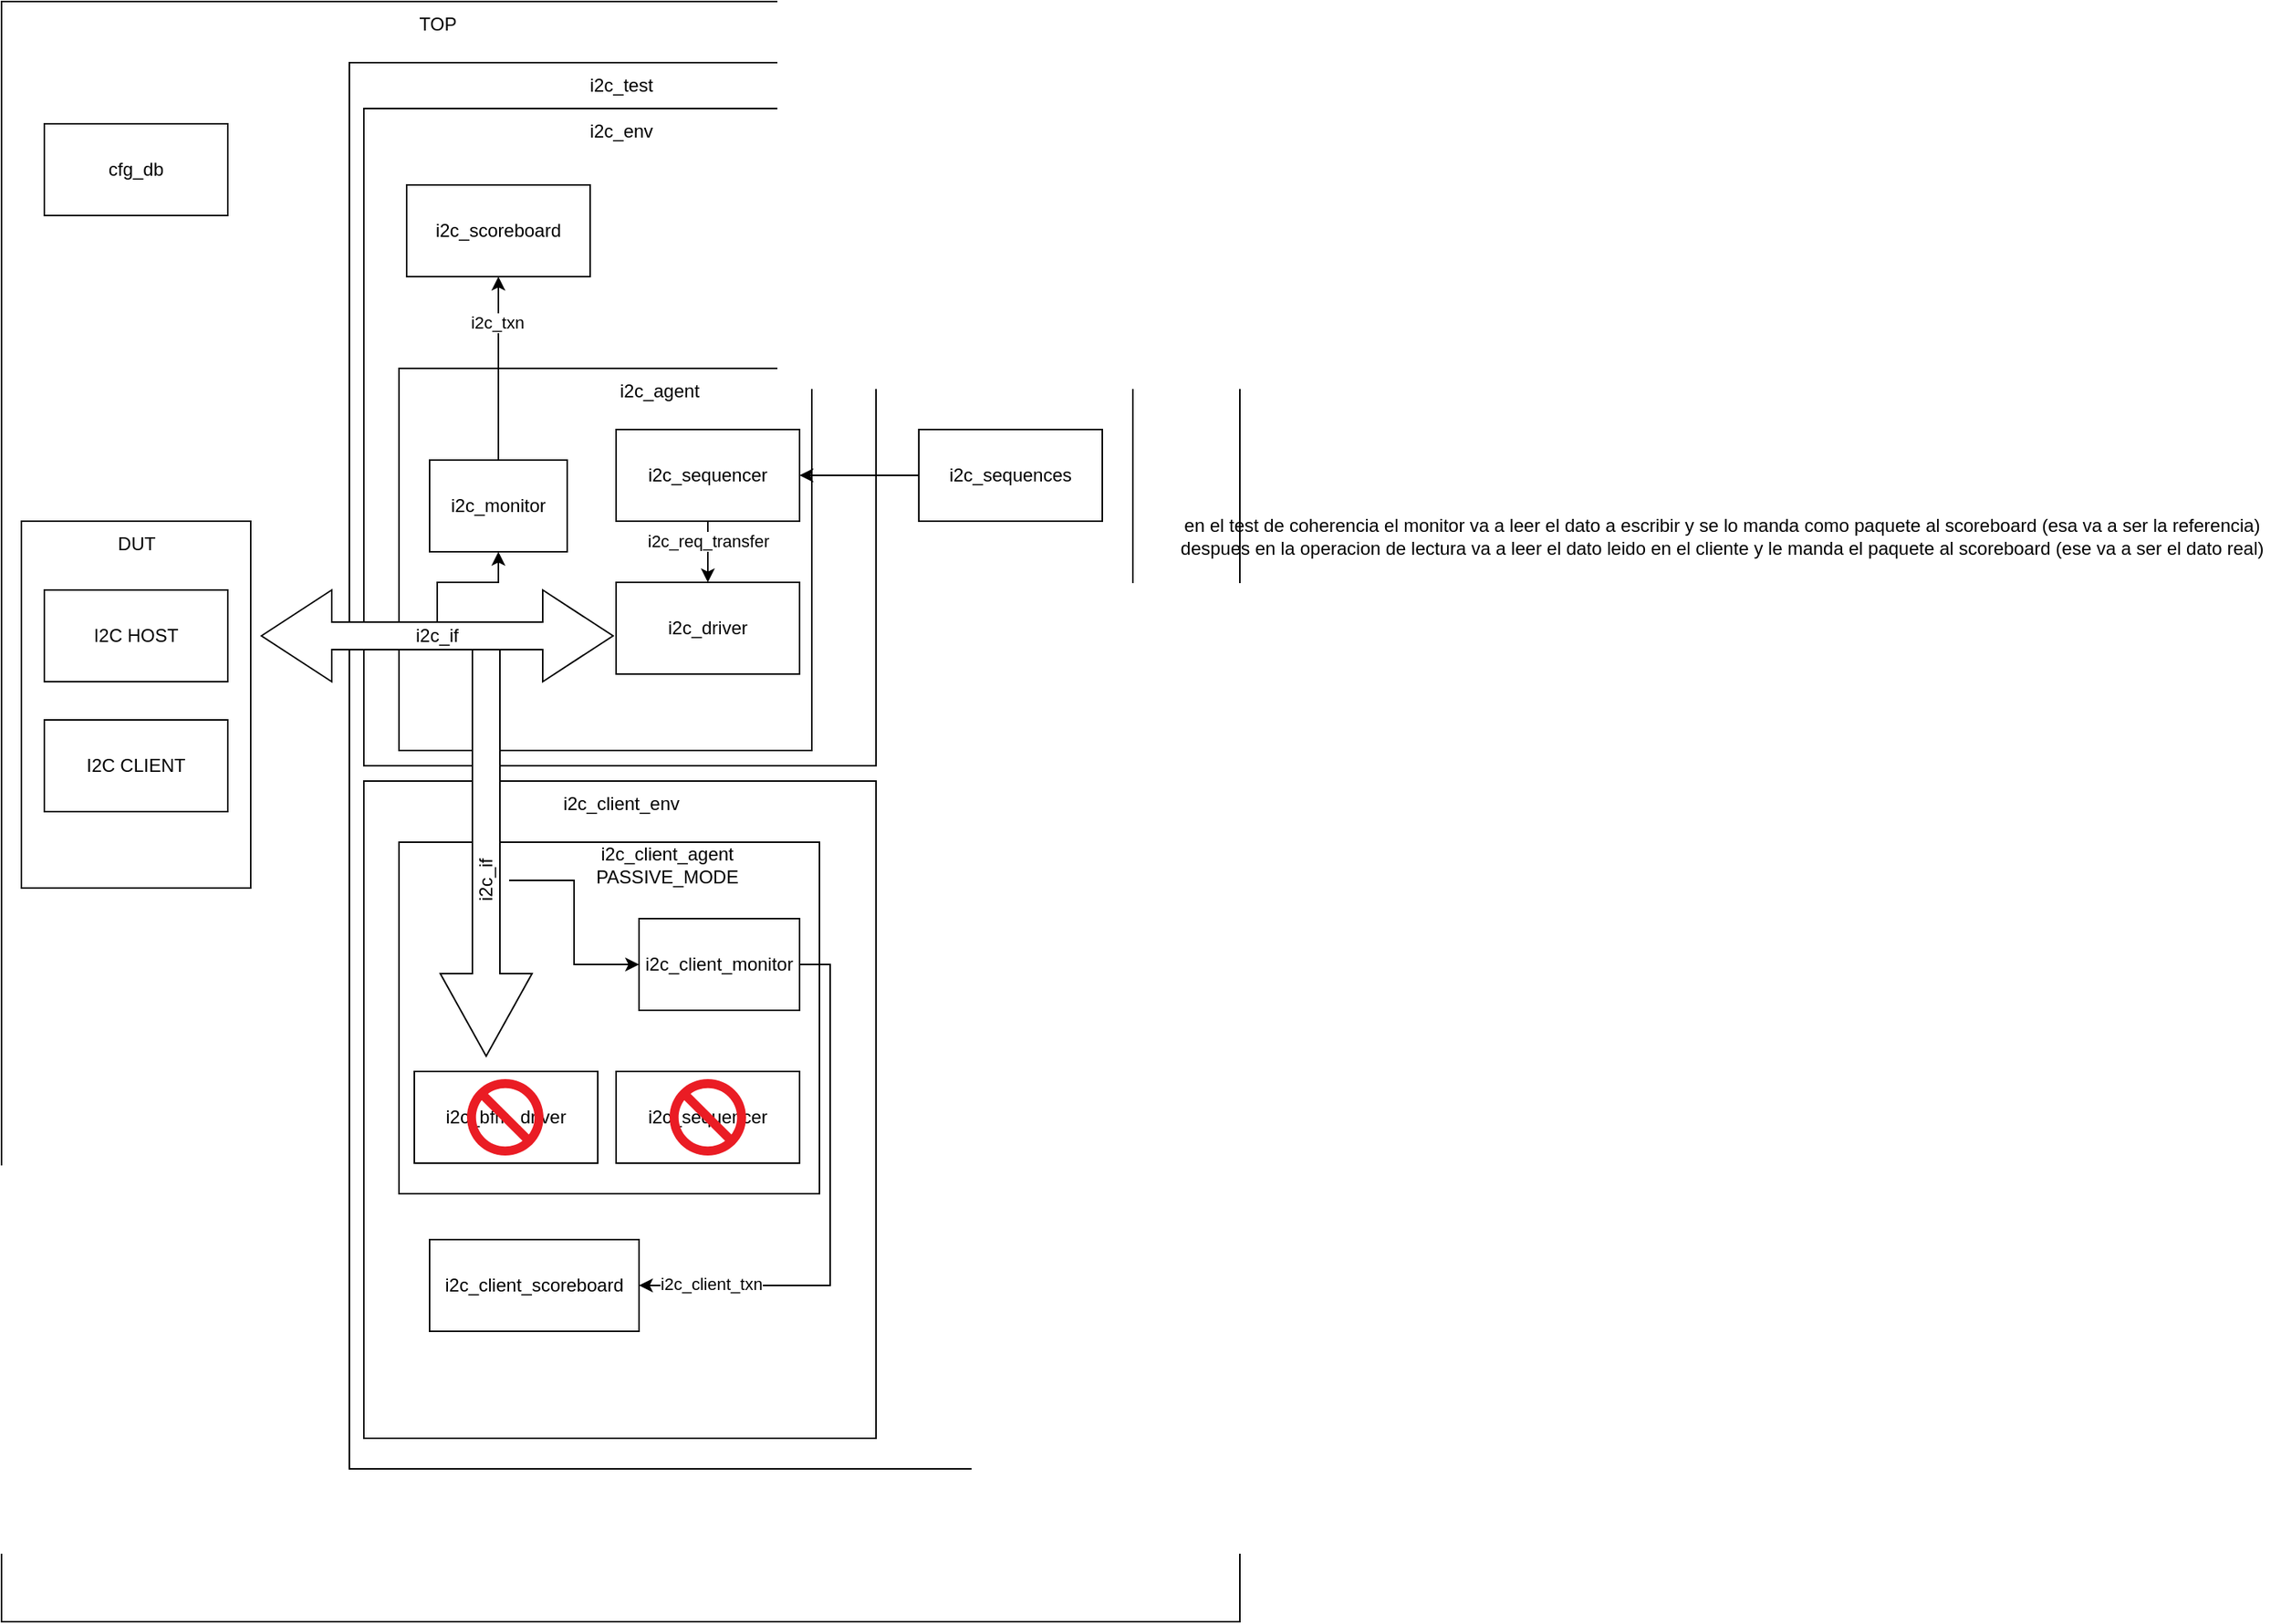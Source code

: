 <mxfile version="24.3.1" type="github">
  <diagram name="Page-1" id="EGDw-3VH0Bc5u0TvIolR">
    <mxGraphModel dx="989" dy="509" grid="1" gridSize="10" guides="1" tooltips="1" connect="1" arrows="1" fold="1" page="1" pageScale="1" pageWidth="850" pageHeight="1100" math="0" shadow="0">
      <root>
        <mxCell id="0" />
        <mxCell id="1" parent="0" />
        <mxCell id="bSI7Ztx-QwMp5hmerMQc-1" value="" style="rounded=0;whiteSpace=wrap;html=1;" parent="1" vertex="1">
          <mxGeometry x="90" y="20" width="810" height="1060" as="geometry" />
        </mxCell>
        <mxCell id="bSI7Ztx-QwMp5hmerMQc-17" value="" style="rounded=0;whiteSpace=wrap;html=1;" parent="1" vertex="1">
          <mxGeometry x="317.5" y="60" width="512.5" height="920" as="geometry" />
        </mxCell>
        <mxCell id="bSI7Ztx-QwMp5hmerMQc-2" value="TOP" style="text;html=1;align=center;verticalAlign=middle;resizable=0;points=[];autosize=1;strokeColor=none;fillColor=none;" parent="1" vertex="1">
          <mxGeometry x="350" y="20" width="50" height="30" as="geometry" />
        </mxCell>
        <mxCell id="bSI7Ztx-QwMp5hmerMQc-3" value="" style="rounded=0;whiteSpace=wrap;html=1;" parent="1" vertex="1">
          <mxGeometry x="103" y="360" width="150" height="240" as="geometry" />
        </mxCell>
        <mxCell id="bSI7Ztx-QwMp5hmerMQc-4" value="DUT" style="text;html=1;align=center;verticalAlign=middle;resizable=0;points=[];autosize=1;strokeColor=none;fillColor=none;" parent="1" vertex="1">
          <mxGeometry x="153" y="360" width="50" height="30" as="geometry" />
        </mxCell>
        <mxCell id="bSI7Ztx-QwMp5hmerMQc-5" value="I2C HOST" style="rounded=0;whiteSpace=wrap;html=1;" parent="1" vertex="1">
          <mxGeometry x="118" y="405" width="120" height="60" as="geometry" />
        </mxCell>
        <mxCell id="bSI7Ztx-QwMp5hmerMQc-7" value="" style="rounded=0;whiteSpace=wrap;html=1;" parent="1" vertex="1">
          <mxGeometry x="327" y="90" width="335" height="430" as="geometry" />
        </mxCell>
        <mxCell id="bSI7Ztx-QwMp5hmerMQc-8" value="" style="whiteSpace=wrap;html=1;" parent="1" vertex="1">
          <mxGeometry x="350" y="260" width="270" height="250" as="geometry" />
        </mxCell>
        <mxCell id="bSI7Ztx-QwMp5hmerMQc-9" value="i2c_driver" style="whiteSpace=wrap;html=1;" parent="1" vertex="1">
          <mxGeometry x="492" y="400" width="120" height="60" as="geometry" />
        </mxCell>
        <mxCell id="bSI7Ztx-QwMp5hmerMQc-33" style="edgeStyle=orthogonalEdgeStyle;rounded=0;orthogonalLoop=1;jettySize=auto;html=1;exitX=0.5;exitY=1;exitDx=0;exitDy=0;entryX=0.5;entryY=0;entryDx=0;entryDy=0;" parent="1" source="bSI7Ztx-QwMp5hmerMQc-11" target="bSI7Ztx-QwMp5hmerMQc-9" edge="1">
          <mxGeometry relative="1" as="geometry" />
        </mxCell>
        <mxCell id="bSI7Ztx-QwMp5hmerMQc-38" value="i2c_req_transfer" style="edgeLabel;html=1;align=center;verticalAlign=middle;resizable=0;points=[];" parent="bSI7Ztx-QwMp5hmerMQc-33" vertex="1" connectable="0">
          <mxGeometry x="-0.381" relative="1" as="geometry">
            <mxPoint as="offset" />
          </mxGeometry>
        </mxCell>
        <mxCell id="bSI7Ztx-QwMp5hmerMQc-11" value="i2c_sequencer" style="whiteSpace=wrap;html=1;" parent="1" vertex="1">
          <mxGeometry x="492" y="300" width="120" height="60" as="geometry" />
        </mxCell>
        <mxCell id="bSI7Ztx-QwMp5hmerMQc-12" value="i2c_agent" style="text;html=1;align=center;verticalAlign=middle;resizable=0;points=[];autosize=1;strokeColor=none;fillColor=none;" parent="1" vertex="1">
          <mxGeometry x="480" y="260" width="80" height="30" as="geometry" />
        </mxCell>
        <mxCell id="bSI7Ztx-QwMp5hmerMQc-34" style="edgeStyle=orthogonalEdgeStyle;rounded=0;orthogonalLoop=1;jettySize=auto;html=1;exitX=0.5;exitY=0;exitDx=0;exitDy=0;entryX=0.5;entryY=1;entryDx=0;entryDy=0;" parent="1" source="bSI7Ztx-QwMp5hmerMQc-13" target="bSI7Ztx-QwMp5hmerMQc-14" edge="1">
          <mxGeometry relative="1" as="geometry" />
        </mxCell>
        <mxCell id="bSI7Ztx-QwMp5hmerMQc-37" value="i2c_txn" style="edgeLabel;html=1;align=center;verticalAlign=middle;resizable=0;points=[];" parent="bSI7Ztx-QwMp5hmerMQc-34" vertex="1" connectable="0">
          <mxGeometry x="0.503" y="1" relative="1" as="geometry">
            <mxPoint as="offset" />
          </mxGeometry>
        </mxCell>
        <mxCell id="bSI7Ztx-QwMp5hmerMQc-13" value="i2c_monitor" style="whiteSpace=wrap;html=1;" parent="1" vertex="1">
          <mxGeometry x="370" y="320" width="90" height="60" as="geometry" />
        </mxCell>
        <mxCell id="bSI7Ztx-QwMp5hmerMQc-14" value="i2c_scoreboard" style="whiteSpace=wrap;html=1;" parent="1" vertex="1">
          <mxGeometry x="355" y="140" width="120" height="60" as="geometry" />
        </mxCell>
        <mxCell id="bSI7Ztx-QwMp5hmerMQc-15" value="i2c_env" style="text;html=1;align=center;verticalAlign=middle;resizable=0;points=[];autosize=1;strokeColor=none;fillColor=none;" parent="1" vertex="1">
          <mxGeometry x="464.5" y="90" width="60" height="30" as="geometry" />
        </mxCell>
        <mxCell id="bSI7Ztx-QwMp5hmerMQc-16" value="i2c_test" style="text;html=1;align=center;verticalAlign=middle;resizable=0;points=[];autosize=1;strokeColor=none;fillColor=none;" parent="1" vertex="1">
          <mxGeometry x="464.5" y="60" width="60" height="30" as="geometry" />
        </mxCell>
        <mxCell id="bSI7Ztx-QwMp5hmerMQc-18" value="" style="rounded=0;whiteSpace=wrap;html=1;" parent="1" vertex="1">
          <mxGeometry x="327" y="530" width="335" height="430" as="geometry" />
        </mxCell>
        <mxCell id="bSI7Ztx-QwMp5hmerMQc-19" value="" style="whiteSpace=wrap;html=1;" parent="1" vertex="1">
          <mxGeometry x="350" y="570" width="275" height="230" as="geometry" />
        </mxCell>
        <mxCell id="bSI7Ztx-QwMp5hmerMQc-20" value="i2c_bfm_driver" style="whiteSpace=wrap;html=1;" parent="1" vertex="1">
          <mxGeometry x="360" y="720" width="120" height="60" as="geometry" />
        </mxCell>
        <mxCell id="bSI7Ztx-QwMp5hmerMQc-21" value="i2c_sequencer" style="whiteSpace=wrap;html=1;" parent="1" vertex="1">
          <mxGeometry x="492" y="720" width="120" height="60" as="geometry" />
        </mxCell>
        <mxCell id="bSI7Ztx-QwMp5hmerMQc-22" value="i2c_client_agent&lt;div&gt;PASSIVE_MODE&lt;/div&gt;" style="text;html=1;align=center;verticalAlign=middle;resizable=0;points=[];autosize=1;strokeColor=none;fillColor=none;" parent="1" vertex="1">
          <mxGeometry x="465" y="565" width="120" height="40" as="geometry" />
        </mxCell>
        <mxCell id="H6hxVMW1H81OFjm4-73J-6" style="edgeStyle=orthogonalEdgeStyle;rounded=0;orthogonalLoop=1;jettySize=auto;html=1;entryX=1;entryY=0.5;entryDx=0;entryDy=0;" edge="1" parent="1" source="bSI7Ztx-QwMp5hmerMQc-23" target="bSI7Ztx-QwMp5hmerMQc-24">
          <mxGeometry relative="1" as="geometry">
            <Array as="points">
              <mxPoint x="632" y="650" />
              <mxPoint x="632" y="860" />
            </Array>
          </mxGeometry>
        </mxCell>
        <mxCell id="H6hxVMW1H81OFjm4-73J-7" value="i2c_client_txn" style="edgeLabel;html=1;align=center;verticalAlign=middle;resizable=0;points=[];" vertex="1" connectable="0" parent="H6hxVMW1H81OFjm4-73J-6">
          <mxGeometry x="0.738" y="-1" relative="1" as="geometry">
            <mxPoint as="offset" />
          </mxGeometry>
        </mxCell>
        <mxCell id="bSI7Ztx-QwMp5hmerMQc-23" value="i2c_client_monitor" style="whiteSpace=wrap;html=1;" parent="1" vertex="1">
          <mxGeometry x="507" y="620" width="105" height="60" as="geometry" />
        </mxCell>
        <mxCell id="bSI7Ztx-QwMp5hmerMQc-24" value="i2c_client_scoreboard" style="whiteSpace=wrap;html=1;" parent="1" vertex="1">
          <mxGeometry x="370" y="830" width="137" height="60" as="geometry" />
        </mxCell>
        <mxCell id="bSI7Ztx-QwMp5hmerMQc-25" value="i2c_client_env" style="text;html=1;align=center;verticalAlign=middle;resizable=0;points=[];autosize=1;strokeColor=none;fillColor=none;" parent="1" vertex="1">
          <mxGeometry x="444.5" y="530" width="100" height="30" as="geometry" />
        </mxCell>
        <mxCell id="bSI7Ztx-QwMp5hmerMQc-26" value="" style="shape=singleArrow;direction=south;whiteSpace=wrap;html=1;" parent="1" vertex="1">
          <mxGeometry x="377" y="440" width="60" height="270" as="geometry" />
        </mxCell>
        <mxCell id="bSI7Ztx-QwMp5hmerMQc-29" style="edgeStyle=orthogonalEdgeStyle;rounded=0;orthogonalLoop=1;jettySize=auto;html=1;exitX=0;exitY=0;exitDx=115;exitDy=21;exitPerimeter=0;entryX=0.5;entryY=1;entryDx=0;entryDy=0;" parent="1" source="bSI7Ztx-QwMp5hmerMQc-6" target="bSI7Ztx-QwMp5hmerMQc-13" edge="1">
          <mxGeometry relative="1" as="geometry">
            <Array as="points">
              <mxPoint x="375" y="400" />
              <mxPoint x="415" y="400" />
            </Array>
          </mxGeometry>
        </mxCell>
        <mxCell id="bSI7Ztx-QwMp5hmerMQc-6" value="i2c_if" style="shape=doubleArrow;whiteSpace=wrap;html=1;" parent="1" vertex="1">
          <mxGeometry x="260" y="405" width="230" height="60" as="geometry" />
        </mxCell>
        <mxCell id="bSI7Ztx-QwMp5hmerMQc-28" style="edgeStyle=orthogonalEdgeStyle;rounded=0;orthogonalLoop=1;jettySize=auto;html=1;" parent="1" source="bSI7Ztx-QwMp5hmerMQc-27" target="bSI7Ztx-QwMp5hmerMQc-23" edge="1">
          <mxGeometry relative="1" as="geometry" />
        </mxCell>
        <mxCell id="bSI7Ztx-QwMp5hmerMQc-27" value="i2c_if" style="text;html=1;align=center;verticalAlign=middle;resizable=0;points=[];autosize=1;strokeColor=none;fillColor=none;rotation=-90;" parent="1" vertex="1">
          <mxGeometry x="382" y="580" width="50" height="30" as="geometry" />
        </mxCell>
        <mxCell id="bSI7Ztx-QwMp5hmerMQc-32" style="edgeStyle=orthogonalEdgeStyle;rounded=0;orthogonalLoop=1;jettySize=auto;html=1;entryX=1;entryY=0.5;entryDx=0;entryDy=0;" parent="1" source="bSI7Ztx-QwMp5hmerMQc-30" target="bSI7Ztx-QwMp5hmerMQc-11" edge="1">
          <mxGeometry relative="1" as="geometry" />
        </mxCell>
        <mxCell id="bSI7Ztx-QwMp5hmerMQc-30" value="i2c_sequences" style="whiteSpace=wrap;html=1;" parent="1" vertex="1">
          <mxGeometry x="690" y="300" width="120" height="60" as="geometry" />
        </mxCell>
        <mxCell id="bSI7Ztx-QwMp5hmerMQc-31" value="cfg_db" style="whiteSpace=wrap;html=1;" parent="1" vertex="1">
          <mxGeometry x="118" y="100" width="120" height="60" as="geometry" />
        </mxCell>
        <mxCell id="H6hxVMW1H81OFjm4-73J-2" value="" style="sketch=0;aspect=fixed;pointerEvents=1;shadow=0;dashed=0;html=1;strokeColor=none;labelPosition=center;verticalLabelPosition=bottom;verticalAlign=top;align=center;shape=mxgraph.mscae.enterprise.not_allowed;fillColor=#EA1C24;" vertex="1" parent="1">
          <mxGeometry x="394.5" y="725" width="50" height="50" as="geometry" />
        </mxCell>
        <mxCell id="H6hxVMW1H81OFjm4-73J-3" value="" style="sketch=0;aspect=fixed;pointerEvents=1;shadow=0;dashed=0;html=1;strokeColor=none;labelPosition=center;verticalLabelPosition=bottom;verticalAlign=top;align=center;shape=mxgraph.mscae.enterprise.not_allowed;fillColor=#EA1C24;" vertex="1" parent="1">
          <mxGeometry x="527" y="725" width="50" height="50" as="geometry" />
        </mxCell>
        <mxCell id="H6hxVMW1H81OFjm4-73J-4" value="I2C CLIENT" style="rounded=0;whiteSpace=wrap;html=1;" vertex="1" parent="1">
          <mxGeometry x="118" y="490" width="120" height="60" as="geometry" />
        </mxCell>
        <mxCell id="H6hxVMW1H81OFjm4-73J-5" value="en el test de coherencia el monitor va a leer el dato a escribir y se lo manda como paquete al scoreboard (esa va a ser la referencia)&lt;div&gt;despues en la operacion de lectura va a leer el dato leido en el cliente y le manda el paquete al scoreboard (ese va a ser el dato real)&lt;/div&gt;" style="text;html=1;align=center;verticalAlign=middle;resizable=0;points=[];autosize=1;strokeColor=none;fillColor=none;" vertex="1" parent="1">
          <mxGeometry x="850" y="350" width="730" height="40" as="geometry" />
        </mxCell>
      </root>
    </mxGraphModel>
  </diagram>
</mxfile>
